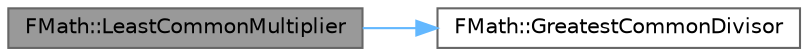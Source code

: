 digraph "FMath::LeastCommonMultiplier"
{
 // INTERACTIVE_SVG=YES
 // LATEX_PDF_SIZE
  bgcolor="transparent";
  edge [fontname=Helvetica,fontsize=10,labelfontname=Helvetica,labelfontsize=10];
  node [fontname=Helvetica,fontsize=10,shape=box,height=0.2,width=0.4];
  rankdir="LR";
  Node1 [id="Node000001",label="FMath::LeastCommonMultiplier",height=0.2,width=0.4,color="gray40", fillcolor="grey60", style="filled", fontcolor="black",tooltip=" "];
  Node1 -> Node2 [id="edge1_Node000001_Node000002",color="steelblue1",style="solid",tooltip=" "];
  Node2 [id="Node000002",label="FMath::GreatestCommonDivisor",height=0.2,width=0.4,color="grey40", fillcolor="white", style="filled",URL="$dc/d20/structFMath.html#a2451d2649870c34e8a9585629b6ebb0f",tooltip=" "];
}
